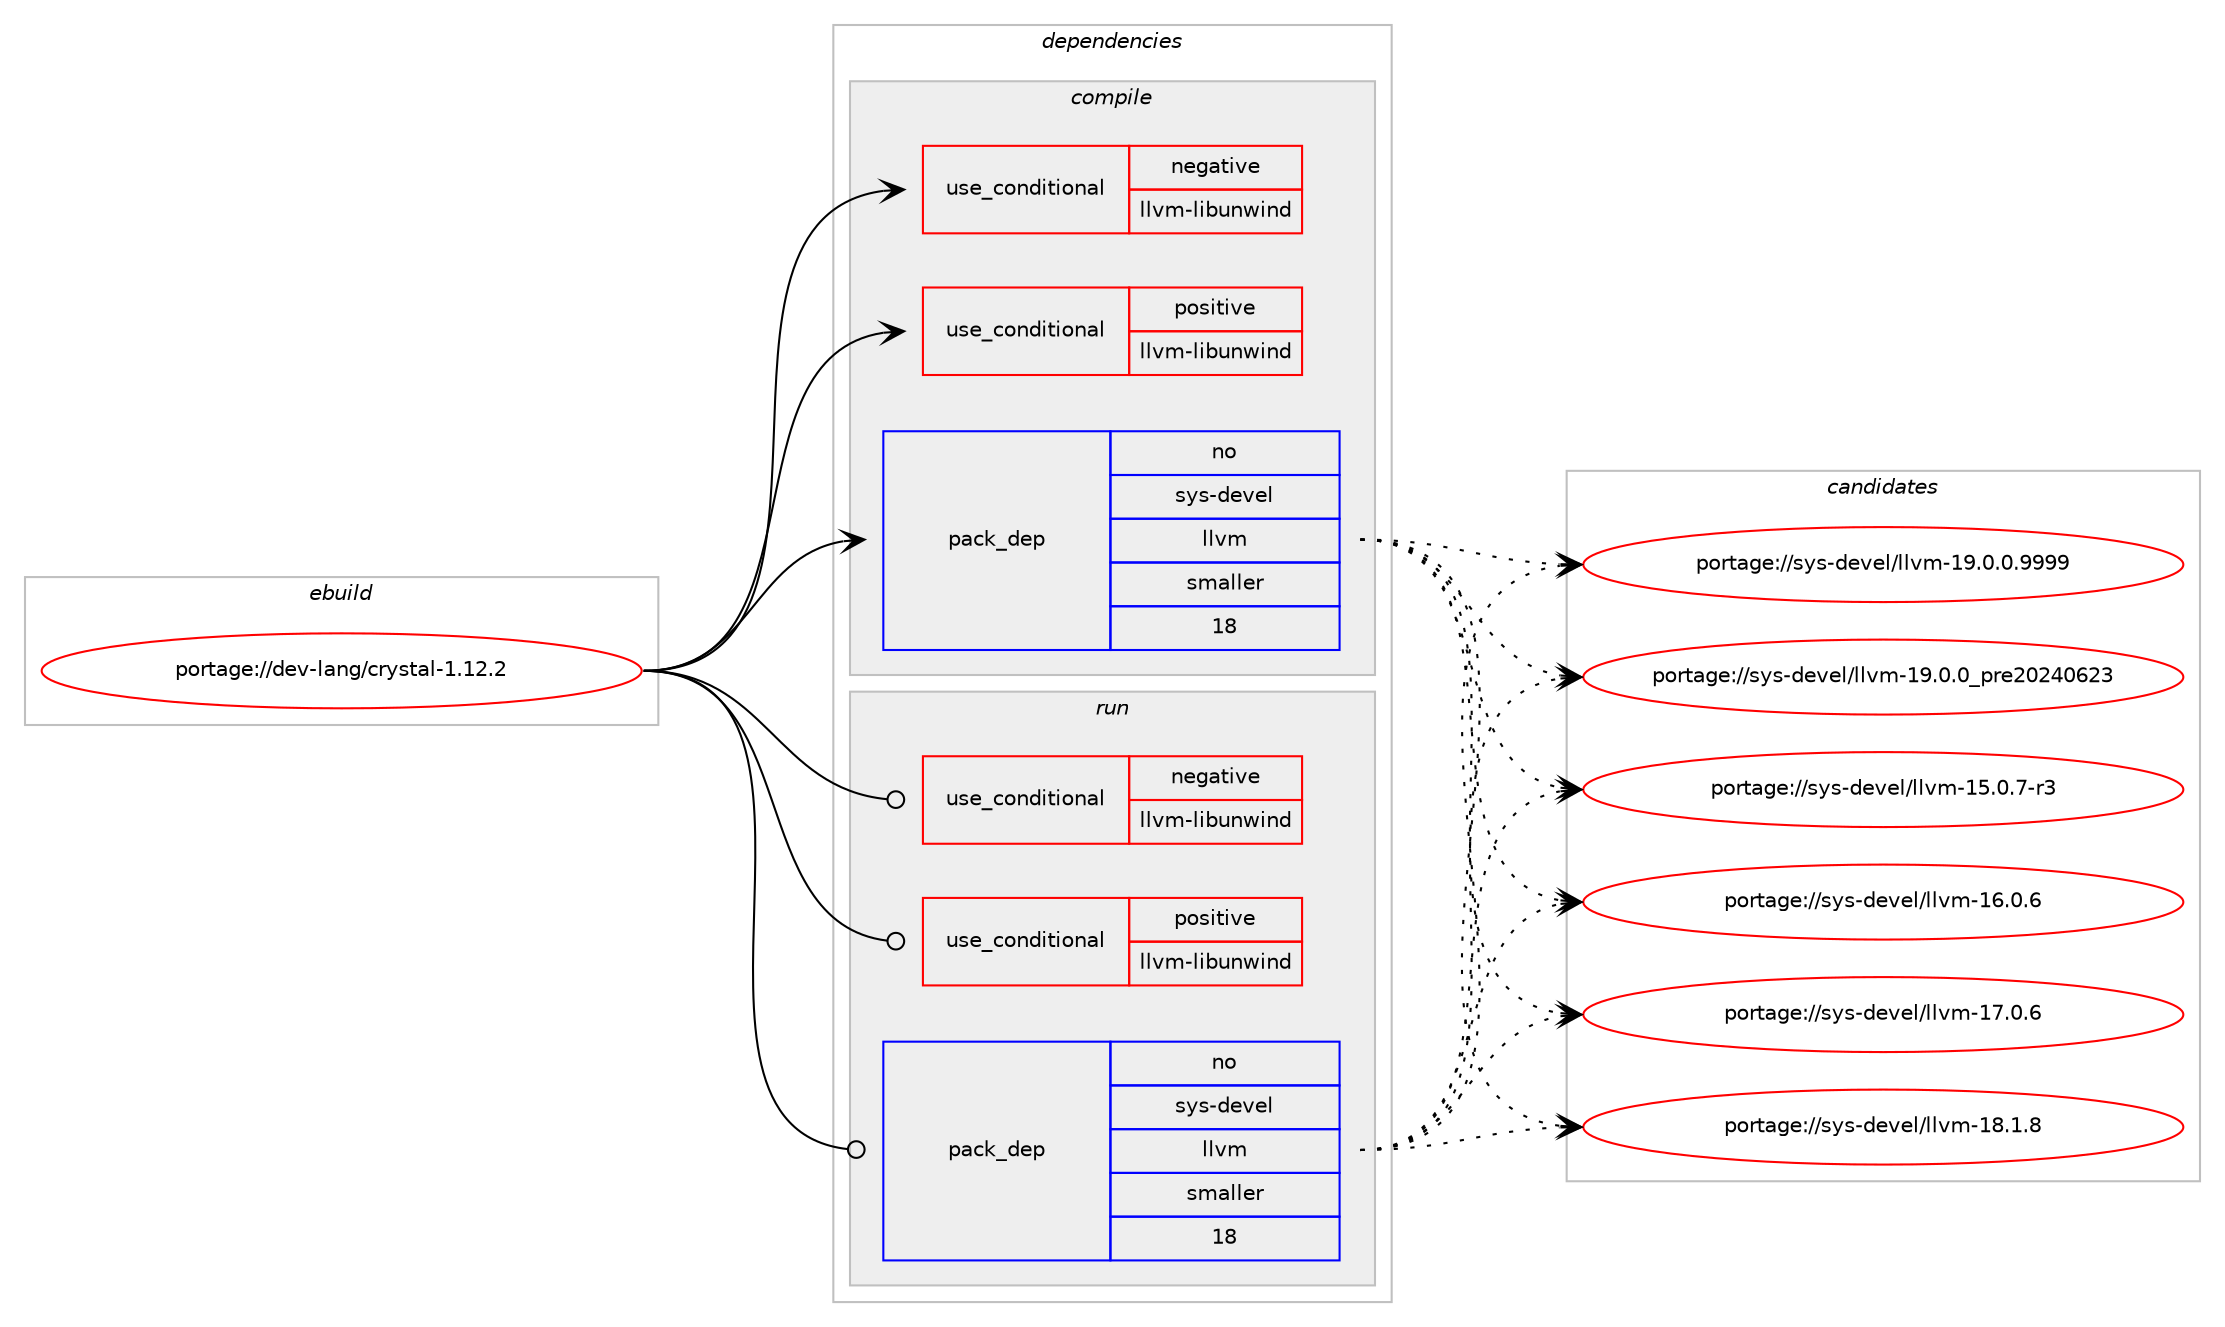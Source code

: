 digraph prolog {

# *************
# Graph options
# *************

newrank=true;
concentrate=true;
compound=true;
graph [rankdir=LR,fontname=Helvetica,fontsize=10,ranksep=1.5];#, ranksep=2.5, nodesep=0.2];
edge  [arrowhead=vee];
node  [fontname=Helvetica,fontsize=10];

# **********
# The ebuild
# **********

subgraph cluster_leftcol {
color=gray;
rank=same;
label=<<i>ebuild</i>>;
id [label="portage://dev-lang/crystal-1.12.2", color=red, width=4, href="../dev-lang/crystal-1.12.2.svg"];
}

# ****************
# The dependencies
# ****************

subgraph cluster_midcol {
color=gray;
label=<<i>dependencies</i>>;
subgraph cluster_compile {
fillcolor="#eeeeee";
style=filled;
label=<<i>compile</i>>;
subgraph cond22131 {
dependency49955 [label=<<TABLE BORDER="0" CELLBORDER="1" CELLSPACING="0" CELLPADDING="4"><TR><TD ROWSPAN="3" CELLPADDING="10">use_conditional</TD></TR><TR><TD>negative</TD></TR><TR><TD>llvm-libunwind</TD></TR></TABLE>>, shape=none, color=red];
# *** BEGIN UNKNOWN DEPENDENCY TYPE (TODO) ***
# dependency49955 -> package_dependency(portage://dev-lang/crystal-1.12.2,install,no,sys-libs,libunwind,none,[,,],any_same_slot,[])
# *** END UNKNOWN DEPENDENCY TYPE (TODO) ***

}
id:e -> dependency49955:w [weight=20,style="solid",arrowhead="vee"];
subgraph cond22132 {
dependency49956 [label=<<TABLE BORDER="0" CELLBORDER="1" CELLSPACING="0" CELLPADDING="4"><TR><TD ROWSPAN="3" CELLPADDING="10">use_conditional</TD></TR><TR><TD>positive</TD></TR><TR><TD>llvm-libunwind</TD></TR></TABLE>>, shape=none, color=red];
# *** BEGIN UNKNOWN DEPENDENCY TYPE (TODO) ***
# dependency49956 -> package_dependency(portage://dev-lang/crystal-1.12.2,install,no,sys-libs,llvm-libunwind,none,[,,],any_same_slot,[])
# *** END UNKNOWN DEPENDENCY TYPE (TODO) ***

}
id:e -> dependency49956:w [weight=20,style="solid",arrowhead="vee"];
# *** BEGIN UNKNOWN DEPENDENCY TYPE (TODO) ***
# id -> package_dependency(portage://dev-lang/crystal-1.12.2,install,no,dev-libs,boehm-gc,none,[,,],any_same_slot,[use(enable(threads),none)])
# *** END UNKNOWN DEPENDENCY TYPE (TODO) ***

# *** BEGIN UNKNOWN DEPENDENCY TYPE (TODO) ***
# id -> package_dependency(portage://dev-lang/crystal-1.12.2,install,no,dev-libs,gmp,none,[,,],any_same_slot,[])
# *** END UNKNOWN DEPENDENCY TYPE (TODO) ***

# *** BEGIN UNKNOWN DEPENDENCY TYPE (TODO) ***
# id -> package_dependency(portage://dev-lang/crystal-1.12.2,install,no,dev-libs,libatomic_ops,none,[,,],any_same_slot,[])
# *** END UNKNOWN DEPENDENCY TYPE (TODO) ***

# *** BEGIN UNKNOWN DEPENDENCY TYPE (TODO) ***
# id -> package_dependency(portage://dev-lang/crystal-1.12.2,install,no,dev-libs,libevent,none,[,,],any_same_slot,[])
# *** END UNKNOWN DEPENDENCY TYPE (TODO) ***

# *** BEGIN UNKNOWN DEPENDENCY TYPE (TODO) ***
# id -> package_dependency(portage://dev-lang/crystal-1.12.2,install,no,dev-libs,libpcre2,none,[,,],any_same_slot,[use(enable(unicode),none)])
# *** END UNKNOWN DEPENDENCY TYPE (TODO) ***

# *** BEGIN UNKNOWN DEPENDENCY TYPE (TODO) ***
# id -> package_dependency(portage://dev-lang/crystal-1.12.2,install,no,dev-libs,pcl,none,[,,],any_same_slot,[])
# *** END UNKNOWN DEPENDENCY TYPE (TODO) ***

subgraph pack26792 {
dependency49957 [label=<<TABLE BORDER="0" CELLBORDER="1" CELLSPACING="0" CELLPADDING="4" WIDTH="220"><TR><TD ROWSPAN="6" CELLPADDING="30">pack_dep</TD></TR><TR><TD WIDTH="110">no</TD></TR><TR><TD>sys-devel</TD></TR><TR><TD>llvm</TD></TR><TR><TD>smaller</TD></TR><TR><TD>18</TD></TR></TABLE>>, shape=none, color=blue];
}
id:e -> dependency49957:w [weight=20,style="solid",arrowhead="vee"];
# *** BEGIN UNKNOWN DEPENDENCY TYPE (TODO) ***
# id -> package_dependency(portage://dev-lang/crystal-1.12.2,install,strong,sys-devel,llvm,none,[,,],[slot(0)],[])
# *** END UNKNOWN DEPENDENCY TYPE (TODO) ***

}
subgraph cluster_compileandrun {
fillcolor="#eeeeee";
style=filled;
label=<<i>compile and run</i>>;
}
subgraph cluster_run {
fillcolor="#eeeeee";
style=filled;
label=<<i>run</i>>;
subgraph cond22133 {
dependency49958 [label=<<TABLE BORDER="0" CELLBORDER="1" CELLSPACING="0" CELLPADDING="4"><TR><TD ROWSPAN="3" CELLPADDING="10">use_conditional</TD></TR><TR><TD>negative</TD></TR><TR><TD>llvm-libunwind</TD></TR></TABLE>>, shape=none, color=red];
# *** BEGIN UNKNOWN DEPENDENCY TYPE (TODO) ***
# dependency49958 -> package_dependency(portage://dev-lang/crystal-1.12.2,run,no,sys-libs,libunwind,none,[,,],any_same_slot,[])
# *** END UNKNOWN DEPENDENCY TYPE (TODO) ***

}
id:e -> dependency49958:w [weight=20,style="solid",arrowhead="odot"];
subgraph cond22134 {
dependency49959 [label=<<TABLE BORDER="0" CELLBORDER="1" CELLSPACING="0" CELLPADDING="4"><TR><TD ROWSPAN="3" CELLPADDING="10">use_conditional</TD></TR><TR><TD>positive</TD></TR><TR><TD>llvm-libunwind</TD></TR></TABLE>>, shape=none, color=red];
# *** BEGIN UNKNOWN DEPENDENCY TYPE (TODO) ***
# dependency49959 -> package_dependency(portage://dev-lang/crystal-1.12.2,run,no,sys-libs,llvm-libunwind,none,[,,],any_same_slot,[])
# *** END UNKNOWN DEPENDENCY TYPE (TODO) ***

}
id:e -> dependency49959:w [weight=20,style="solid",arrowhead="odot"];
# *** BEGIN UNKNOWN DEPENDENCY TYPE (TODO) ***
# id -> package_dependency(portage://dev-lang/crystal-1.12.2,run,no,dev-libs,boehm-gc,none,[,,],any_same_slot,[use(enable(threads),none)])
# *** END UNKNOWN DEPENDENCY TYPE (TODO) ***

# *** BEGIN UNKNOWN DEPENDENCY TYPE (TODO) ***
# id -> package_dependency(portage://dev-lang/crystal-1.12.2,run,no,dev-libs,gmp,none,[,,],any_same_slot,[])
# *** END UNKNOWN DEPENDENCY TYPE (TODO) ***

# *** BEGIN UNKNOWN DEPENDENCY TYPE (TODO) ***
# id -> package_dependency(portage://dev-lang/crystal-1.12.2,run,no,dev-libs,libatomic_ops,none,[,,],any_same_slot,[])
# *** END UNKNOWN DEPENDENCY TYPE (TODO) ***

# *** BEGIN UNKNOWN DEPENDENCY TYPE (TODO) ***
# id -> package_dependency(portage://dev-lang/crystal-1.12.2,run,no,dev-libs,libevent,none,[,,],any_same_slot,[])
# *** END UNKNOWN DEPENDENCY TYPE (TODO) ***

# *** BEGIN UNKNOWN DEPENDENCY TYPE (TODO) ***
# id -> package_dependency(portage://dev-lang/crystal-1.12.2,run,no,dev-libs,libpcre2,none,[,,],any_same_slot,[use(enable(unicode),none)])
# *** END UNKNOWN DEPENDENCY TYPE (TODO) ***

# *** BEGIN UNKNOWN DEPENDENCY TYPE (TODO) ***
# id -> package_dependency(portage://dev-lang/crystal-1.12.2,run,no,dev-libs,libxml2,none,[,,],[],[])
# *** END UNKNOWN DEPENDENCY TYPE (TODO) ***

# *** BEGIN UNKNOWN DEPENDENCY TYPE (TODO) ***
# id -> package_dependency(portage://dev-lang/crystal-1.12.2,run,no,dev-libs,libyaml,none,[,,],[],[])
# *** END UNKNOWN DEPENDENCY TYPE (TODO) ***

# *** BEGIN UNKNOWN DEPENDENCY TYPE (TODO) ***
# id -> package_dependency(portage://dev-lang/crystal-1.12.2,run,no,dev-libs,pcl,none,[,,],any_same_slot,[])
# *** END UNKNOWN DEPENDENCY TYPE (TODO) ***

subgraph pack26793 {
dependency49960 [label=<<TABLE BORDER="0" CELLBORDER="1" CELLSPACING="0" CELLPADDING="4" WIDTH="220"><TR><TD ROWSPAN="6" CELLPADDING="30">pack_dep</TD></TR><TR><TD WIDTH="110">no</TD></TR><TR><TD>sys-devel</TD></TR><TR><TD>llvm</TD></TR><TR><TD>smaller</TD></TR><TR><TD>18</TD></TR></TABLE>>, shape=none, color=blue];
}
id:e -> dependency49960:w [weight=20,style="solid",arrowhead="odot"];
}
}

# **************
# The candidates
# **************

subgraph cluster_choices {
rank=same;
color=gray;
label=<<i>candidates</i>>;

subgraph choice26792 {
color=black;
nodesep=1;
choice1151211154510010111810110847108108118109454953464846554511451 [label="portage://sys-devel/llvm-15.0.7-r3", color=red, width=4,href="../sys-devel/llvm-15.0.7-r3.svg"];
choice115121115451001011181011084710810811810945495446484654 [label="portage://sys-devel/llvm-16.0.6", color=red, width=4,href="../sys-devel/llvm-16.0.6.svg"];
choice115121115451001011181011084710810811810945495546484654 [label="portage://sys-devel/llvm-17.0.6", color=red, width=4,href="../sys-devel/llvm-17.0.6.svg"];
choice115121115451001011181011084710810811810945495646494656 [label="portage://sys-devel/llvm-18.1.8", color=red, width=4,href="../sys-devel/llvm-18.1.8.svg"];
choice1151211154510010111810110847108108118109454957464846484657575757 [label="portage://sys-devel/llvm-19.0.0.9999", color=red, width=4,href="../sys-devel/llvm-19.0.0.9999.svg"];
choice115121115451001011181011084710810811810945495746484648951121141015048505248545051 [label="portage://sys-devel/llvm-19.0.0_pre20240623", color=red, width=4,href="../sys-devel/llvm-19.0.0_pre20240623.svg"];
dependency49957:e -> choice1151211154510010111810110847108108118109454953464846554511451:w [style=dotted,weight="100"];
dependency49957:e -> choice115121115451001011181011084710810811810945495446484654:w [style=dotted,weight="100"];
dependency49957:e -> choice115121115451001011181011084710810811810945495546484654:w [style=dotted,weight="100"];
dependency49957:e -> choice115121115451001011181011084710810811810945495646494656:w [style=dotted,weight="100"];
dependency49957:e -> choice1151211154510010111810110847108108118109454957464846484657575757:w [style=dotted,weight="100"];
dependency49957:e -> choice115121115451001011181011084710810811810945495746484648951121141015048505248545051:w [style=dotted,weight="100"];
}
subgraph choice26793 {
color=black;
nodesep=1;
choice1151211154510010111810110847108108118109454953464846554511451 [label="portage://sys-devel/llvm-15.0.7-r3", color=red, width=4,href="../sys-devel/llvm-15.0.7-r3.svg"];
choice115121115451001011181011084710810811810945495446484654 [label="portage://sys-devel/llvm-16.0.6", color=red, width=4,href="../sys-devel/llvm-16.0.6.svg"];
choice115121115451001011181011084710810811810945495546484654 [label="portage://sys-devel/llvm-17.0.6", color=red, width=4,href="../sys-devel/llvm-17.0.6.svg"];
choice115121115451001011181011084710810811810945495646494656 [label="portage://sys-devel/llvm-18.1.8", color=red, width=4,href="../sys-devel/llvm-18.1.8.svg"];
choice1151211154510010111810110847108108118109454957464846484657575757 [label="portage://sys-devel/llvm-19.0.0.9999", color=red, width=4,href="../sys-devel/llvm-19.0.0.9999.svg"];
choice115121115451001011181011084710810811810945495746484648951121141015048505248545051 [label="portage://sys-devel/llvm-19.0.0_pre20240623", color=red, width=4,href="../sys-devel/llvm-19.0.0_pre20240623.svg"];
dependency49960:e -> choice1151211154510010111810110847108108118109454953464846554511451:w [style=dotted,weight="100"];
dependency49960:e -> choice115121115451001011181011084710810811810945495446484654:w [style=dotted,weight="100"];
dependency49960:e -> choice115121115451001011181011084710810811810945495546484654:w [style=dotted,weight="100"];
dependency49960:e -> choice115121115451001011181011084710810811810945495646494656:w [style=dotted,weight="100"];
dependency49960:e -> choice1151211154510010111810110847108108118109454957464846484657575757:w [style=dotted,weight="100"];
dependency49960:e -> choice115121115451001011181011084710810811810945495746484648951121141015048505248545051:w [style=dotted,weight="100"];
}
}

}
